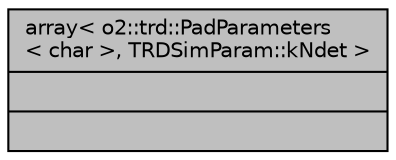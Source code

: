 digraph "array&lt; o2::trd::PadParameters&lt; char &gt;, TRDSimParam::kNdet &gt;"
{
 // INTERACTIVE_SVG=YES
  bgcolor="transparent";
  edge [fontname="Helvetica",fontsize="10",labelfontname="Helvetica",labelfontsize="10"];
  node [fontname="Helvetica",fontsize="10",shape=record];
  Node1 [label="{array\< o2::trd::PadParameters\l\< char \>, TRDSimParam::kNdet \>\n||}",height=0.2,width=0.4,color="black", fillcolor="grey75", style="filled", fontcolor="black"];
}
